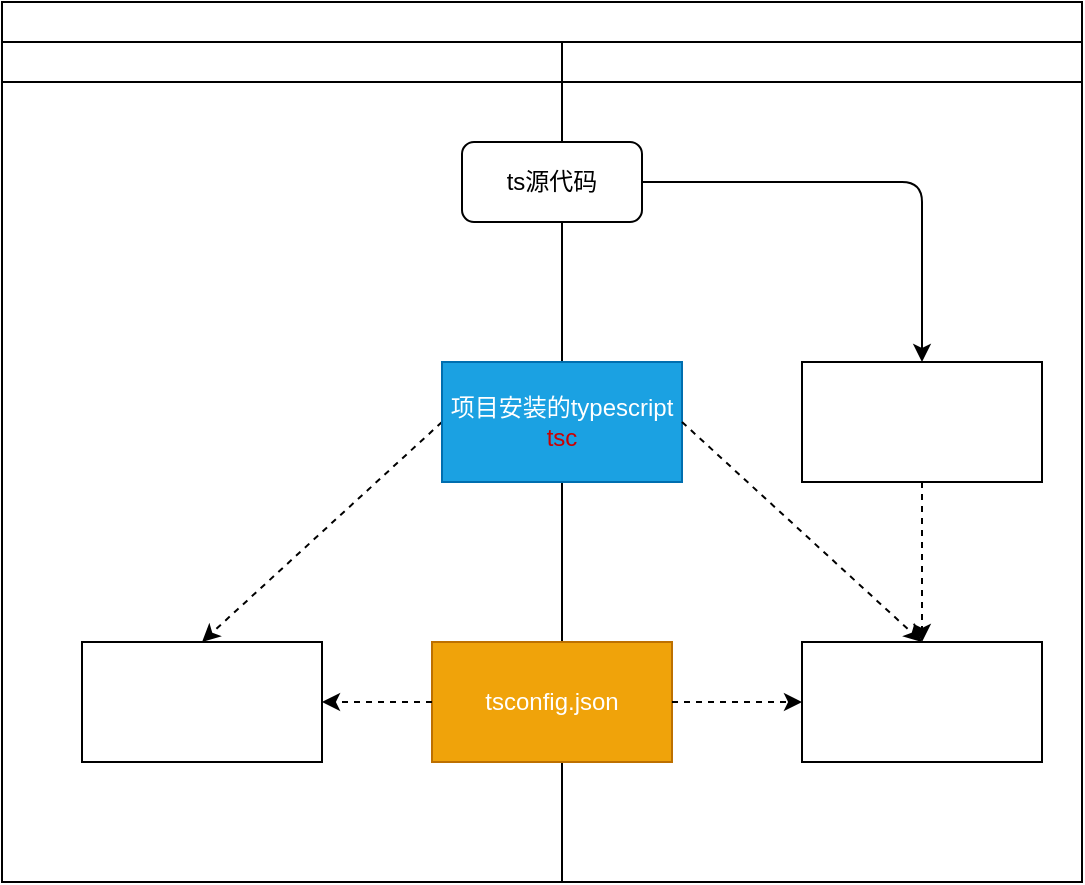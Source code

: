 <mxfile>
    <diagram id="Ctzl_8mYpGvqxqHNWE9O" name="第 1 页">
        <mxGraphModel dx="750" dy="535" grid="1" gridSize="10" guides="1" tooltips="1" connect="1" arrows="1" fold="1" page="1" pageScale="1" pageWidth="827" pageHeight="1169" math="0" shadow="0">
            <root>
                <mxCell id="0"/>
                <mxCell id="1" parent="0"/>
                <mxCell id="24" value="tsc编译方案" style="swimlane;childLayout=stackLayout;resizeParent=1;resizeParentMax=0;startSize=20;html=1;fontColor=#FFFFFF;fillColor=none;" vertex="1" parent="1">
                    <mxGeometry x="130" y="410" width="540" height="440" as="geometry">
                        <mxRectangle x="110" y="470" width="110" height="30" as="alternateBounds"/>
                    </mxGeometry>
                </mxCell>
                <mxCell id="14" style="edgeStyle=none;html=1;exitX=0;exitY=0.5;exitDx=0;exitDy=0;entryX=0.5;entryY=0;entryDx=0;entryDy=0;dashed=1;fontColor=#FFFFFF;" edge="1" parent="24" source="4" target="7">
                    <mxGeometry relative="1" as="geometry"/>
                </mxCell>
                <mxCell id="25" value="代码编译" style="swimlane;startSize=20;html=1;fontColor=#FFFFFF;fillColor=none;" vertex="1" parent="24">
                    <mxGeometry y="20" width="280" height="420" as="geometry">
                        <mxRectangle y="20" width="40" height="500" as="alternateBounds"/>
                    </mxGeometry>
                </mxCell>
                <mxCell id="7" value="ts代码编译" style="rounded=0;whiteSpace=wrap;html=1;fontColor=#FFFFFF;fillColor=none;" vertex="1" parent="25">
                    <mxGeometry x="40" y="300" width="120" height="60" as="geometry"/>
                </mxCell>
                <mxCell id="26" value="ide类型检查" style="swimlane;startSize=20;html=1;fontColor=#FFFFFF;fillColor=none;strokeColor=default;" vertex="1" parent="24">
                    <mxGeometry x="280" y="20" width="260" height="420" as="geometry"/>
                </mxCell>
                <mxCell id="4" value="项目安装的typescript&lt;br&gt;&lt;font color=&quot;#cc0000&quot;&gt;tsc&lt;/font&gt;" style="rounded=0;whiteSpace=wrap;html=1;fillColor=#1ba1e2;fontColor=#ffffff;strokeColor=#006EAF;" vertex="1" parent="26">
                    <mxGeometry x="-60" y="160" width="120" height="60" as="geometry"/>
                </mxCell>
                <mxCell id="10" value="ts代码类型检查" style="rounded=0;whiteSpace=wrap;html=1;fontColor=#FFFFFF;fillColor=none;" vertex="1" parent="26">
                    <mxGeometry x="120" y="300" width="120" height="60" as="geometry"/>
                </mxCell>
                <mxCell id="15" style="edgeStyle=none;html=1;exitX=1;exitY=0.5;exitDx=0;exitDy=0;entryX=0.5;entryY=0;entryDx=0;entryDy=0;dashed=1;fontColor=#FFFFFF;" edge="1" parent="26" source="4" target="10">
                    <mxGeometry relative="1" as="geometry"/>
                </mxCell>
                <mxCell id="16" value="ide代码类型检查模块" style="rounded=0;whiteSpace=wrap;html=1;fontColor=#FFFFFF;fillColor=none;" vertex="1" parent="26">
                    <mxGeometry x="120" y="160" width="120" height="60" as="geometry"/>
                </mxCell>
                <mxCell id="17" style="edgeStyle=none;html=1;exitX=0.5;exitY=1;exitDx=0;exitDy=0;dashed=1;fontColor=#FFFFFF;" edge="1" parent="26" source="16" target="10">
                    <mxGeometry relative="1" as="geometry"/>
                </mxCell>
                <mxCell id="3" value="ts源代码" style="rounded=1;whiteSpace=wrap;html=1;" vertex="1" parent="26">
                    <mxGeometry x="-50" y="50" width="90" height="40" as="geometry"/>
                </mxCell>
                <mxCell id="18" style="edgeStyle=none;html=1;entryX=0.5;entryY=0;entryDx=0;entryDy=0;fontColor=#FFFFFF;" edge="1" parent="26" source="3" target="16">
                    <mxGeometry relative="1" as="geometry">
                        <Array as="points">
                            <mxPoint x="180" y="70"/>
                        </Array>
                    </mxGeometry>
                </mxCell>
                <mxCell id="8" value="&lt;font color=&quot;#ffffff&quot;&gt;tsconfig.json&lt;/font&gt;" style="rounded=0;whiteSpace=wrap;html=1;fontColor=#000000;fillColor=#f0a30a;strokeColor=#BD7000;" vertex="1" parent="26">
                    <mxGeometry x="-65" y="300" width="120" height="60" as="geometry"/>
                </mxCell>
                <mxCell id="13" style="edgeStyle=none;html=1;exitX=1;exitY=0.5;exitDx=0;exitDy=0;entryX=0;entryY=0.5;entryDx=0;entryDy=0;dashed=1;fontColor=#FFFFFF;" edge="1" parent="26" source="8" target="10">
                    <mxGeometry relative="1" as="geometry"/>
                </mxCell>
                <mxCell id="9" style="edgeStyle=none;html=1;fontColor=#FFFFFF;dashed=1;" edge="1" parent="24" source="8" target="7">
                    <mxGeometry relative="1" as="geometry"/>
                </mxCell>
            </root>
        </mxGraphModel>
    </diagram>
</mxfile>